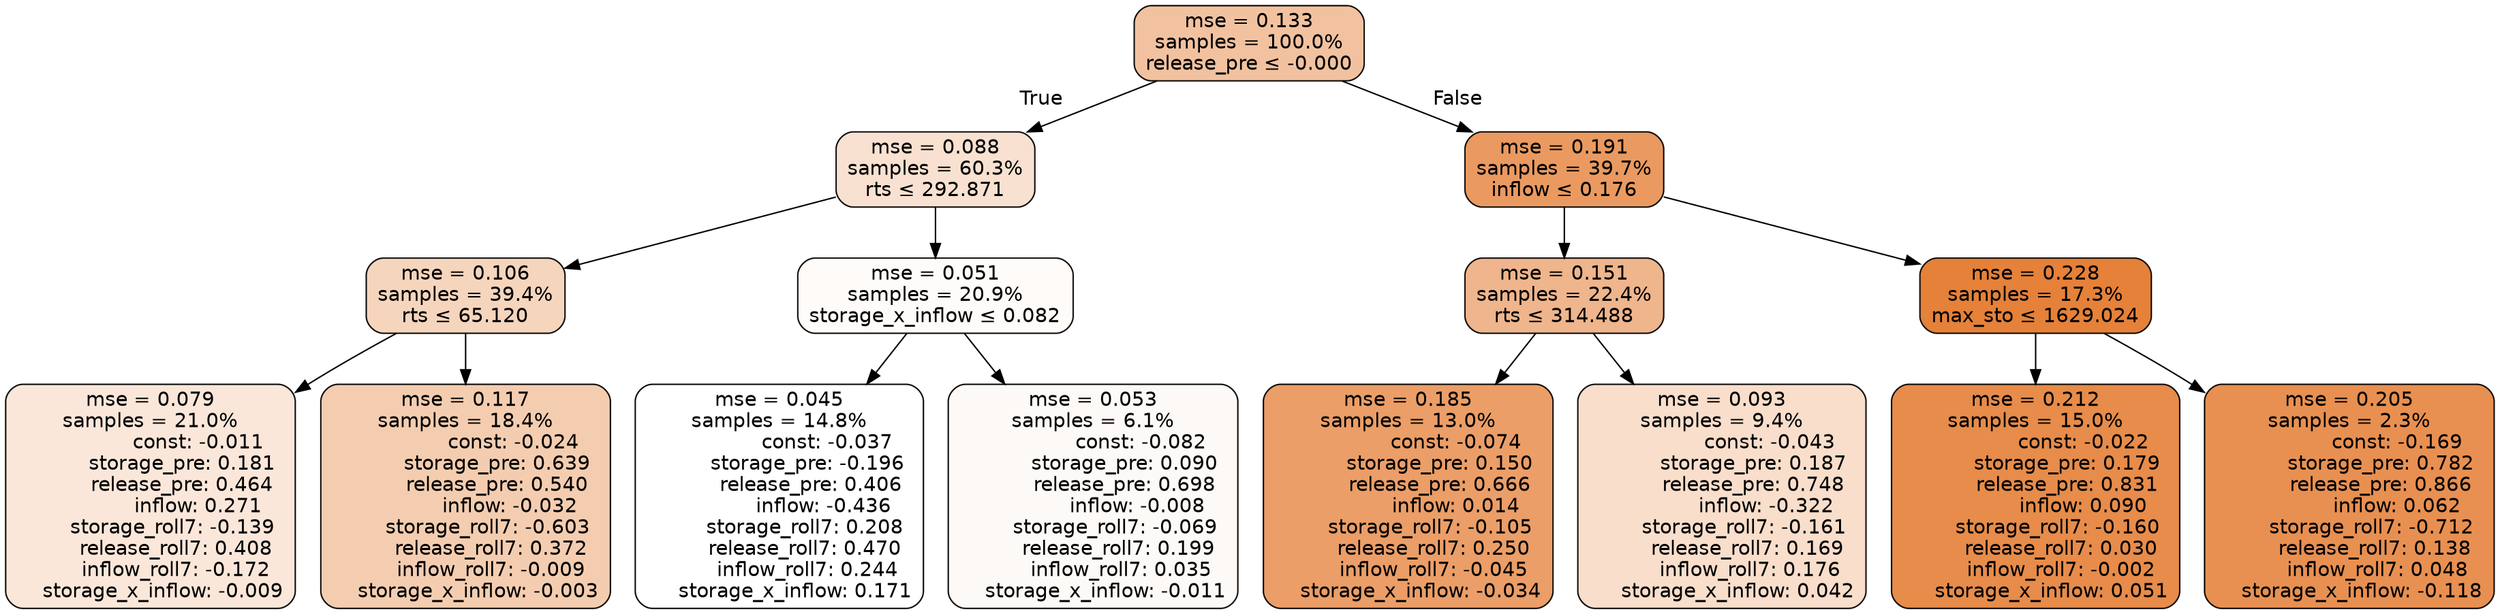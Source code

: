 digraph tree {
bgcolor="transparent"
node [shape=rectangle, style="filled, rounded", color="black", fontname=helvetica] ;
edge [fontname=helvetica] ;
	"0" [label="mse = 0.133
samples = 100.0%
release_pre &le; -0.000", fillcolor="#f2c2a0"]
	"1" [label="mse = 0.088
samples = 60.3%
rts &le; 292.871", fillcolor="#f8e1d0"]
	"2" [label="mse = 0.106
samples = 39.4%
rts &le; 65.120", fillcolor="#f6d5bd"]
	"3" [label="mse = 0.079
samples = 21.0%
               const: -0.011
          storage_pre: 0.181
          release_pre: 0.464
               inflow: 0.271
       storage_roll7: -0.139
        release_roll7: 0.408
        inflow_roll7: -0.172
    storage_x_inflow: -0.009", fillcolor="#fae7da"]
	"4" [label="mse = 0.117
samples = 18.4%
               const: -0.024
          storage_pre: 0.639
          release_pre: 0.540
              inflow: -0.032
       storage_roll7: -0.603
        release_roll7: 0.372
        inflow_roll7: -0.009
    storage_x_inflow: -0.003", fillcolor="#f4cdb0"]
	"5" [label="mse = 0.051
samples = 20.9%
storage_x_inflow &le; 0.082", fillcolor="#fefbf8"]
	"6" [label="mse = 0.045
samples = 14.8%
               const: -0.037
         storage_pre: -0.196
          release_pre: 0.406
              inflow: -0.436
        storage_roll7: 0.208
        release_roll7: 0.470
         inflow_roll7: 0.244
     storage_x_inflow: 0.171", fillcolor="#ffffff"]
	"7" [label="mse = 0.053
samples = 6.1%
               const: -0.082
          storage_pre: 0.090
          release_pre: 0.698
              inflow: -0.008
       storage_roll7: -0.069
        release_roll7: 0.199
         inflow_roll7: 0.035
    storage_x_inflow: -0.011", fillcolor="#fdf9f6"]
	"8" [label="mse = 0.191
samples = 39.7%
inflow &le; 0.176", fillcolor="#ea9a60"]
	"9" [label="mse = 0.151
samples = 22.4%
rts &le; 314.488", fillcolor="#efb58c"]
	"10" [label="mse = 0.185
samples = 13.0%
               const: -0.074
          storage_pre: 0.150
          release_pre: 0.666
               inflow: 0.014
       storage_roll7: -0.105
        release_roll7: 0.250
        inflow_roll7: -0.045
    storage_x_inflow: -0.034", fillcolor="#eb9e67"]
	"11" [label="mse = 0.093
samples = 9.4%
               const: -0.043
          storage_pre: 0.187
          release_pre: 0.748
              inflow: -0.322
       storage_roll7: -0.161
        release_roll7: 0.169
         inflow_roll7: 0.176
     storage_x_inflow: 0.042", fillcolor="#f8decb"]
	"12" [label="mse = 0.228
samples = 17.3%
max_sto &le; 1629.024", fillcolor="#e58139"]
	"13" [label="mse = 0.212
samples = 15.0%
               const: -0.022
          storage_pre: 0.179
          release_pre: 0.831
               inflow: 0.090
       storage_roll7: -0.160
        release_roll7: 0.030
        inflow_roll7: -0.002
     storage_x_inflow: 0.051", fillcolor="#e78c4a"]
	"14" [label="mse = 0.205
samples = 2.3%
               const: -0.169
          storage_pre: 0.782
          release_pre: 0.866
               inflow: 0.062
       storage_roll7: -0.712
        release_roll7: 0.138
         inflow_roll7: 0.048
    storage_x_inflow: -0.118", fillcolor="#e89051"]

	"0" -> "1" [labeldistance=2.5, labelangle=45, headlabel="True"]
	"1" -> "2"
	"2" -> "3"
	"2" -> "4"
	"1" -> "5"
	"5" -> "6"
	"5" -> "7"
	"0" -> "8" [labeldistance=2.5, labelangle=-45, headlabel="False"]
	"8" -> "9"
	"9" -> "10"
	"9" -> "11"
	"8" -> "12"
	"12" -> "13"
	"12" -> "14"
}
